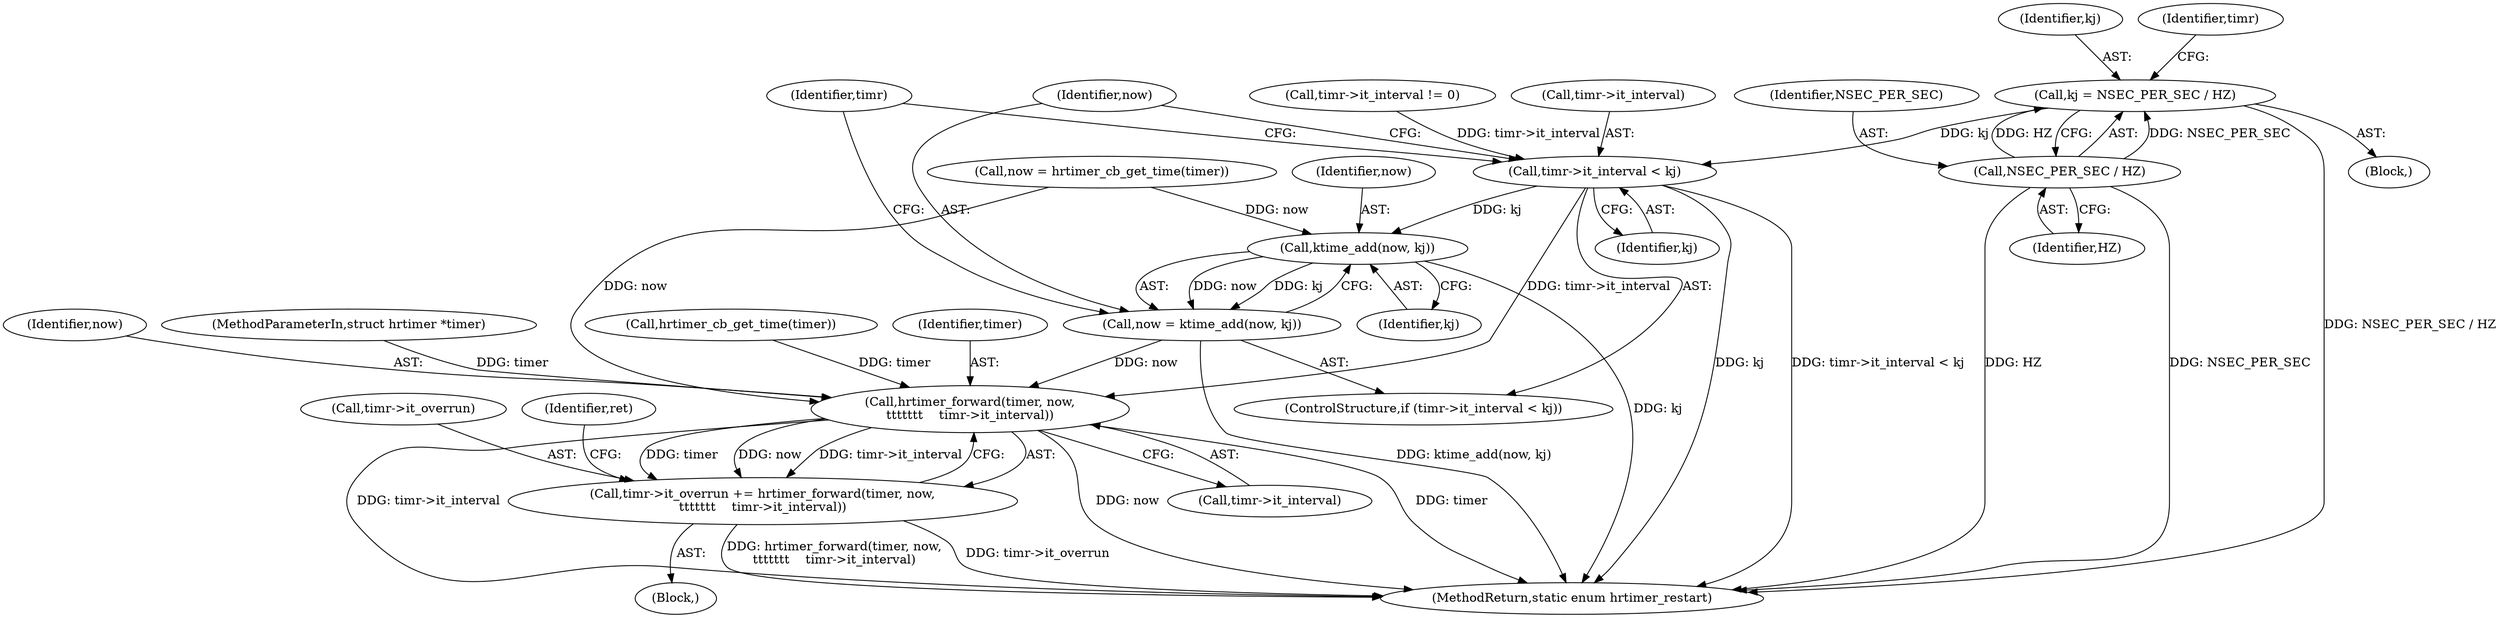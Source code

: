 digraph "0_linux_78c9c4dfbf8c04883941445a195276bb4bb92c76_4@integer" {
"1000157" [label="(Call,kj = NSEC_PER_SEC / HZ)"];
"1000159" [label="(Call,NSEC_PER_SEC / HZ)"];
"1000163" [label="(Call,timr->it_interval < kj)"];
"1000170" [label="(Call,ktime_add(now, kj))"];
"1000168" [label="(Call,now = ktime_add(now, kj))"];
"1000177" [label="(Call,hrtimer_forward(timer, now,\n\t\t\t\t\t\t\t    timr->it_interval))"];
"1000173" [label="(Call,timr->it_overrun += hrtimer_forward(timer, now,\n\t\t\t\t\t\t\t    timr->it_interval))"];
"1000175" [label="(Identifier,timr)"];
"1000170" [label="(Call,ktime_add(now, kj))"];
"1000149" [label="(Block,)"];
"1000158" [label="(Identifier,kj)"];
"1000200" [label="(MethodReturn,static enum hrtimer_restart)"];
"1000161" [label="(Identifier,HZ)"];
"1000165" [label="(Identifier,timr)"];
"1000163" [label="(Call,timr->it_interval < kj)"];
"1000169" [label="(Identifier,now)"];
"1000160" [label="(Identifier,NSEC_PER_SEC)"];
"1000159" [label="(Call,NSEC_PER_SEC / HZ)"];
"1000162" [label="(ControlStructure,if (timr->it_interval < kj))"];
"1000172" [label="(Identifier,kj)"];
"1000167" [label="(Identifier,kj)"];
"1000157" [label="(Call,kj = NSEC_PER_SEC / HZ)"];
"1000180" [label="(Call,timr->it_interval)"];
"1000103" [label="(MethodParameterIn,struct hrtimer *timer)"];
"1000171" [label="(Identifier,now)"];
"1000155" [label="(Block,)"];
"1000173" [label="(Call,timr->it_overrun += hrtimer_forward(timer, now,\n\t\t\t\t\t\t\t    timr->it_interval))"];
"1000144" [label="(Call,timr->it_interval != 0)"];
"1000174" [label="(Call,timr->it_overrun)"];
"1000168" [label="(Call,now = ktime_add(now, kj))"];
"1000184" [label="(Identifier,ret)"];
"1000178" [label="(Identifier,timer)"];
"1000177" [label="(Call,hrtimer_forward(timer, now,\n\t\t\t\t\t\t\t    timr->it_interval))"];
"1000164" [label="(Call,timr->it_interval)"];
"1000179" [label="(Identifier,now)"];
"1000153" [label="(Call,hrtimer_cb_get_time(timer))"];
"1000151" [label="(Call,now = hrtimer_cb_get_time(timer))"];
"1000157" -> "1000155"  [label="AST: "];
"1000157" -> "1000159"  [label="CFG: "];
"1000158" -> "1000157"  [label="AST: "];
"1000159" -> "1000157"  [label="AST: "];
"1000165" -> "1000157"  [label="CFG: "];
"1000157" -> "1000200"  [label="DDG: NSEC_PER_SEC / HZ"];
"1000159" -> "1000157"  [label="DDG: NSEC_PER_SEC"];
"1000159" -> "1000157"  [label="DDG: HZ"];
"1000157" -> "1000163"  [label="DDG: kj"];
"1000159" -> "1000161"  [label="CFG: "];
"1000160" -> "1000159"  [label="AST: "];
"1000161" -> "1000159"  [label="AST: "];
"1000159" -> "1000200"  [label="DDG: NSEC_PER_SEC"];
"1000159" -> "1000200"  [label="DDG: HZ"];
"1000163" -> "1000162"  [label="AST: "];
"1000163" -> "1000167"  [label="CFG: "];
"1000164" -> "1000163"  [label="AST: "];
"1000167" -> "1000163"  [label="AST: "];
"1000169" -> "1000163"  [label="CFG: "];
"1000175" -> "1000163"  [label="CFG: "];
"1000163" -> "1000200"  [label="DDG: kj"];
"1000163" -> "1000200"  [label="DDG: timr->it_interval < kj"];
"1000144" -> "1000163"  [label="DDG: timr->it_interval"];
"1000163" -> "1000170"  [label="DDG: kj"];
"1000163" -> "1000177"  [label="DDG: timr->it_interval"];
"1000170" -> "1000168"  [label="AST: "];
"1000170" -> "1000172"  [label="CFG: "];
"1000171" -> "1000170"  [label="AST: "];
"1000172" -> "1000170"  [label="AST: "];
"1000168" -> "1000170"  [label="CFG: "];
"1000170" -> "1000200"  [label="DDG: kj"];
"1000170" -> "1000168"  [label="DDG: now"];
"1000170" -> "1000168"  [label="DDG: kj"];
"1000151" -> "1000170"  [label="DDG: now"];
"1000168" -> "1000162"  [label="AST: "];
"1000169" -> "1000168"  [label="AST: "];
"1000175" -> "1000168"  [label="CFG: "];
"1000168" -> "1000200"  [label="DDG: ktime_add(now, kj)"];
"1000168" -> "1000177"  [label="DDG: now"];
"1000177" -> "1000173"  [label="AST: "];
"1000177" -> "1000180"  [label="CFG: "];
"1000178" -> "1000177"  [label="AST: "];
"1000179" -> "1000177"  [label="AST: "];
"1000180" -> "1000177"  [label="AST: "];
"1000173" -> "1000177"  [label="CFG: "];
"1000177" -> "1000200"  [label="DDG: now"];
"1000177" -> "1000200"  [label="DDG: timer"];
"1000177" -> "1000200"  [label="DDG: timr->it_interval"];
"1000177" -> "1000173"  [label="DDG: timer"];
"1000177" -> "1000173"  [label="DDG: now"];
"1000177" -> "1000173"  [label="DDG: timr->it_interval"];
"1000153" -> "1000177"  [label="DDG: timer"];
"1000103" -> "1000177"  [label="DDG: timer"];
"1000151" -> "1000177"  [label="DDG: now"];
"1000173" -> "1000149"  [label="AST: "];
"1000174" -> "1000173"  [label="AST: "];
"1000184" -> "1000173"  [label="CFG: "];
"1000173" -> "1000200"  [label="DDG: timr->it_overrun"];
"1000173" -> "1000200"  [label="DDG: hrtimer_forward(timer, now,\n\t\t\t\t\t\t\t    timr->it_interval)"];
}
